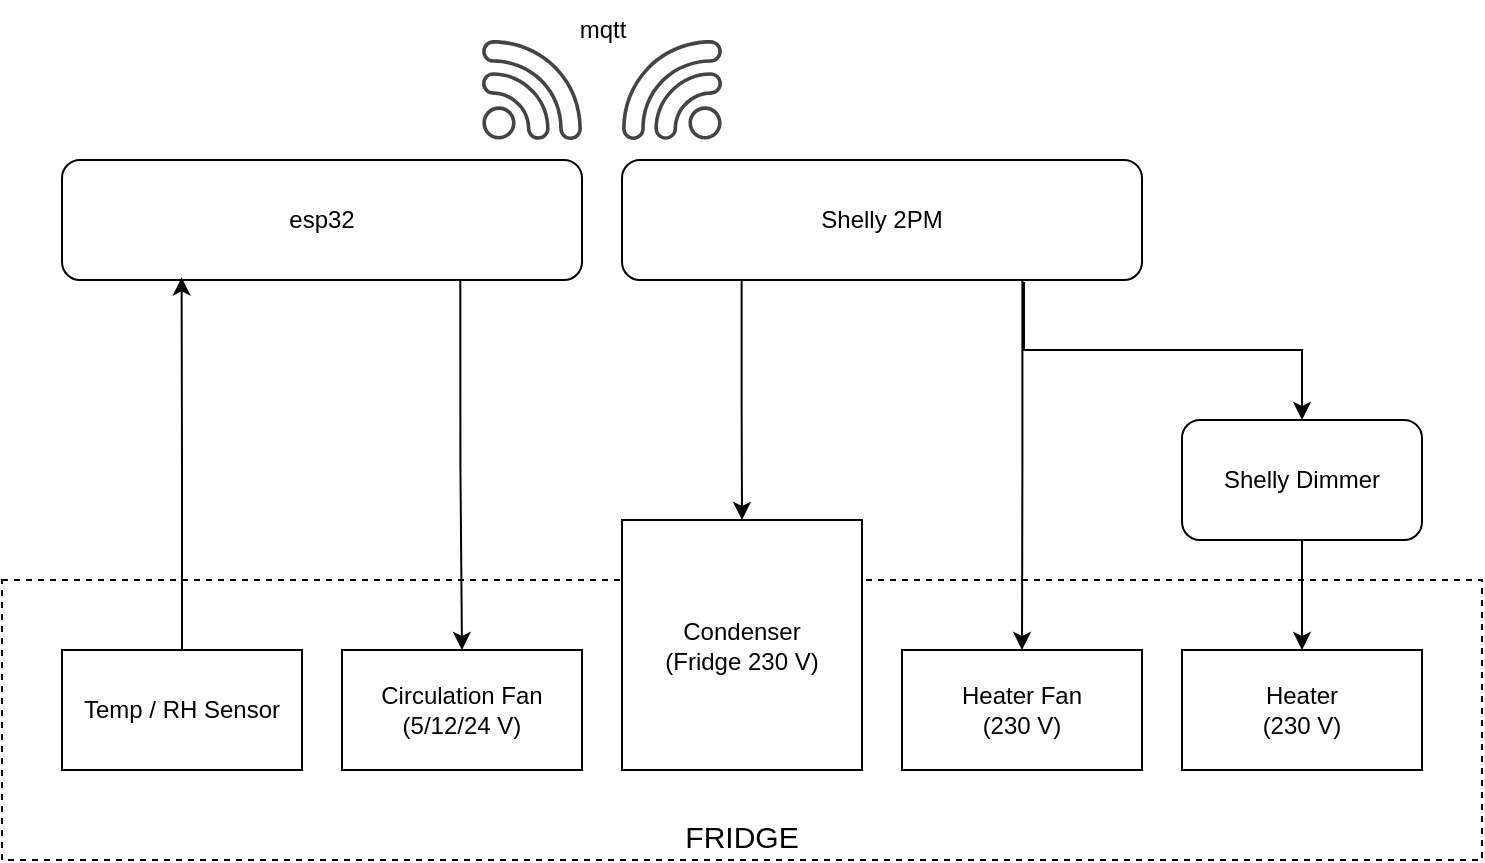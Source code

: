 <mxfile version="26.2.14">
  <diagram name="Page-1" id="4vTmwVrxw9Dwz96C0X75">
    <mxGraphModel dx="873" dy="996" grid="0" gridSize="10" guides="1" tooltips="1" connect="1" arrows="1" fold="1" page="1" pageScale="1" pageWidth="827" pageHeight="1169" math="0" shadow="0">
      <root>
        <mxCell id="0" />
        <mxCell id="1" parent="0" />
        <mxCell id="6aL-X-VKKuIwf-SDONnR-19" value="FRIDGE" style="rounded=0;whiteSpace=wrap;html=1;fillColor=none;dashed=1;verticalAlign=bottom;fontSize=15;" vertex="1" parent="1">
          <mxGeometry x="30" y="550" width="740" height="140" as="geometry" />
        </mxCell>
        <mxCell id="6aL-X-VKKuIwf-SDONnR-2" value="Condenser&lt;div&gt;(Fridge 230 V)&lt;/div&gt;" style="rounded=0;whiteSpace=wrap;html=1;" vertex="1" parent="1">
          <mxGeometry x="340" y="520" width="120" height="125" as="geometry" />
        </mxCell>
        <mxCell id="6aL-X-VKKuIwf-SDONnR-15" style="edgeStyle=orthogonalEdgeStyle;rounded=0;orthogonalLoop=1;jettySize=auto;html=1;exitX=0.766;exitY=0.998;exitDx=0;exitDy=0;entryX=0.5;entryY=0;entryDx=0;entryDy=0;exitPerimeter=0;" edge="1" parent="1" source="6aL-X-VKKuIwf-SDONnR-3" target="6aL-X-VKKuIwf-SDONnR-14">
          <mxGeometry relative="1" as="geometry" />
        </mxCell>
        <mxCell id="6aL-X-VKKuIwf-SDONnR-3" value="esp32" style="rounded=1;whiteSpace=wrap;html=1;" vertex="1" parent="1">
          <mxGeometry x="60" y="340" width="260" height="60" as="geometry" />
        </mxCell>
        <mxCell id="6aL-X-VKKuIwf-SDONnR-4" value="Heater&lt;div&gt;(230 V)&lt;/div&gt;" style="rounded=0;whiteSpace=wrap;html=1;" vertex="1" parent="1">
          <mxGeometry x="620" y="585" width="120" height="60" as="geometry" />
        </mxCell>
        <mxCell id="6aL-X-VKKuIwf-SDONnR-8" style="edgeStyle=orthogonalEdgeStyle;rounded=0;orthogonalLoop=1;jettySize=auto;html=1;exitX=0.77;exitY=1.007;exitDx=0;exitDy=0;entryX=0.5;entryY=0;entryDx=0;entryDy=0;exitPerimeter=0;" edge="1" parent="1" source="6aL-X-VKKuIwf-SDONnR-5" target="6aL-X-VKKuIwf-SDONnR-7">
          <mxGeometry relative="1" as="geometry" />
        </mxCell>
        <mxCell id="6aL-X-VKKuIwf-SDONnR-9" style="edgeStyle=orthogonalEdgeStyle;rounded=0;orthogonalLoop=1;jettySize=auto;html=1;exitX=0.23;exitY=0.96;exitDx=0;exitDy=0;entryX=0.5;entryY=0;entryDx=0;entryDy=0;exitPerimeter=0;" edge="1" parent="1" source="6aL-X-VKKuIwf-SDONnR-5" target="6aL-X-VKKuIwf-SDONnR-2">
          <mxGeometry relative="1" as="geometry" />
        </mxCell>
        <mxCell id="6aL-X-VKKuIwf-SDONnR-11" style="edgeStyle=orthogonalEdgeStyle;rounded=0;orthogonalLoop=1;jettySize=auto;html=1;exitX=0.773;exitY=1.017;exitDx=0;exitDy=0;entryX=0.5;entryY=0;entryDx=0;entryDy=0;exitPerimeter=0;" edge="1" parent="1" source="6aL-X-VKKuIwf-SDONnR-5" target="6aL-X-VKKuIwf-SDONnR-6">
          <mxGeometry relative="1" as="geometry" />
        </mxCell>
        <mxCell id="6aL-X-VKKuIwf-SDONnR-5" value="Shelly 2PM" style="rounded=1;whiteSpace=wrap;html=1;" vertex="1" parent="1">
          <mxGeometry x="340" y="340" width="260" height="60" as="geometry" />
        </mxCell>
        <mxCell id="6aL-X-VKKuIwf-SDONnR-10" style="edgeStyle=orthogonalEdgeStyle;rounded=0;orthogonalLoop=1;jettySize=auto;html=1;exitX=0.5;exitY=1;exitDx=0;exitDy=0;entryX=0.5;entryY=0;entryDx=0;entryDy=0;" edge="1" parent="1" source="6aL-X-VKKuIwf-SDONnR-6" target="6aL-X-VKKuIwf-SDONnR-4">
          <mxGeometry relative="1" as="geometry" />
        </mxCell>
        <mxCell id="6aL-X-VKKuIwf-SDONnR-6" value="Shelly Dimmer" style="rounded=1;whiteSpace=wrap;html=1;" vertex="1" parent="1">
          <mxGeometry x="620" y="470" width="120" height="60" as="geometry" />
        </mxCell>
        <mxCell id="6aL-X-VKKuIwf-SDONnR-7" value="Heater Fan&lt;div&gt;(230 V)&lt;/div&gt;" style="rounded=0;whiteSpace=wrap;html=1;" vertex="1" parent="1">
          <mxGeometry x="480" y="585" width="120" height="60" as="geometry" />
        </mxCell>
        <mxCell id="6aL-X-VKKuIwf-SDONnR-13" style="edgeStyle=orthogonalEdgeStyle;rounded=0;orthogonalLoop=1;jettySize=auto;html=1;exitX=0.5;exitY=0;exitDx=0;exitDy=0;entryX=0.23;entryY=0.979;entryDx=0;entryDy=0;entryPerimeter=0;" edge="1" parent="1" source="6aL-X-VKKuIwf-SDONnR-12" target="6aL-X-VKKuIwf-SDONnR-3">
          <mxGeometry relative="1" as="geometry" />
        </mxCell>
        <mxCell id="6aL-X-VKKuIwf-SDONnR-12" value="Temp / RH Sensor" style="rounded=0;whiteSpace=wrap;html=1;" vertex="1" parent="1">
          <mxGeometry x="60" y="585" width="120" height="60" as="geometry" />
        </mxCell>
        <mxCell id="6aL-X-VKKuIwf-SDONnR-14" value="Circulation Fan&lt;div&gt;(5/12/24 V)&lt;/div&gt;" style="rounded=0;whiteSpace=wrap;html=1;" vertex="1" parent="1">
          <mxGeometry x="200" y="585" width="120" height="60" as="geometry" />
        </mxCell>
        <mxCell id="6aL-X-VKKuIwf-SDONnR-16" value="" style="sketch=0;pointerEvents=1;shadow=0;dashed=0;html=1;strokeColor=none;fillColor=#434445;aspect=fixed;labelPosition=center;verticalLabelPosition=bottom;verticalAlign=top;align=center;outlineConnect=0;shape=mxgraph.vvd.wi_fi;" vertex="1" parent="1">
          <mxGeometry x="270" y="280" width="50" height="50" as="geometry" />
        </mxCell>
        <mxCell id="6aL-X-VKKuIwf-SDONnR-17" value="" style="sketch=0;pointerEvents=1;shadow=0;dashed=0;html=1;strokeColor=none;fillColor=#434445;aspect=fixed;labelPosition=center;verticalLabelPosition=bottom;verticalAlign=top;align=center;outlineConnect=0;shape=mxgraph.vvd.wi_fi;flipV=0;flipH=1;" vertex="1" parent="1">
          <mxGeometry x="340" y="280" width="50" height="50" as="geometry" />
        </mxCell>
        <mxCell id="6aL-X-VKKuIwf-SDONnR-18" value="mqtt" style="text;html=1;align=center;verticalAlign=middle;resizable=0;points=[];autosize=1;strokeColor=none;fillColor=none;" vertex="1" parent="1">
          <mxGeometry x="305" y="260" width="50" height="30" as="geometry" />
        </mxCell>
      </root>
    </mxGraphModel>
  </diagram>
</mxfile>
